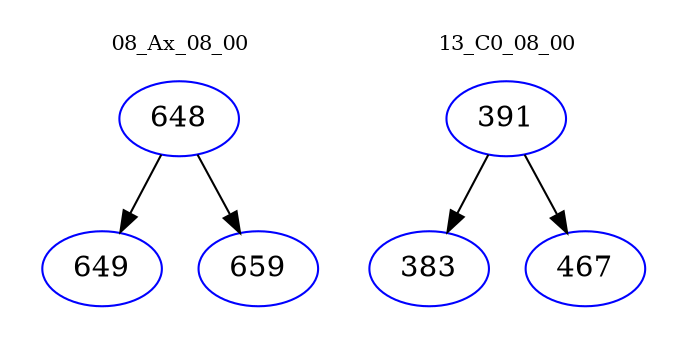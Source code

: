 digraph{
subgraph cluster_0 {
color = white
label = "08_Ax_08_00";
fontsize=10;
T0_648 [label="648", color="blue"]
T0_648 -> T0_649 [color="black"]
T0_649 [label="649", color="blue"]
T0_648 -> T0_659 [color="black"]
T0_659 [label="659", color="blue"]
}
subgraph cluster_1 {
color = white
label = "13_C0_08_00";
fontsize=10;
T1_391 [label="391", color="blue"]
T1_391 -> T1_383 [color="black"]
T1_383 [label="383", color="blue"]
T1_391 -> T1_467 [color="black"]
T1_467 [label="467", color="blue"]
}
}
